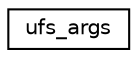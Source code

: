 digraph "Graphical Class Hierarchy"
{
 // LATEX_PDF_SIZE
  edge [fontname="Helvetica",fontsize="10",labelfontname="Helvetica",labelfontsize="10"];
  node [fontname="Helvetica",fontsize="10",shape=record];
  rankdir="LR";
  Node0 [label="ufs_args",height=0.2,width=0.4,color="black", fillcolor="white", style="filled",URL="$structufs__args.html",tooltip=" "];
}
